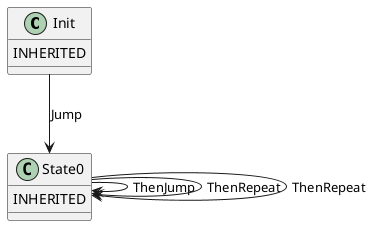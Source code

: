 @startuml
Init : INHERITED
Init --> State0 : Jump
State0 : INHERITED
State0 --> State0 : ThenJump
State0 --> State0 : ThenRepeat
State0 --> State0 : ThenRepeat
@enduml
